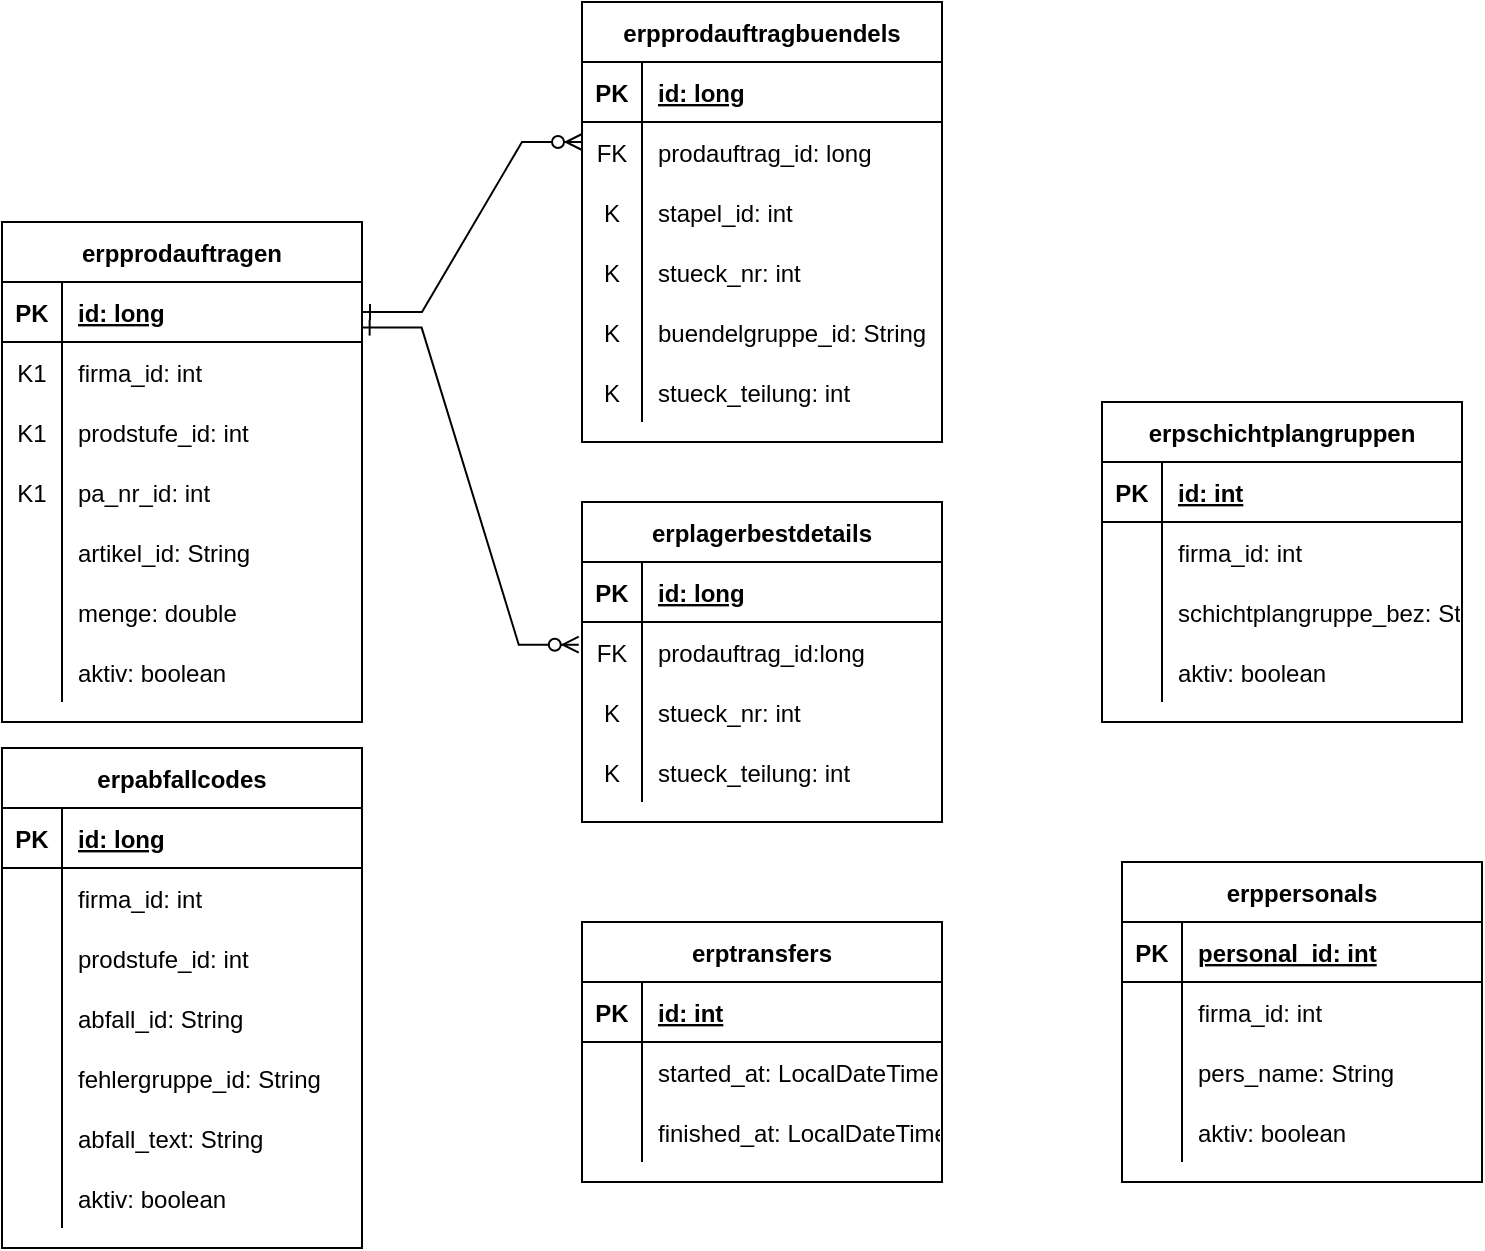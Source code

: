 <mxfile version="18.0.0" type="device"><diagram id="JyHhsx2vEZussEYb1PHP" name="1 oldal"><mxGraphModel dx="1296" dy="1018" grid="1" gridSize="10" guides="1" tooltips="1" connect="1" arrows="1" fold="1" page="1" pageScale="1" pageWidth="1169" pageHeight="827" math="0" shadow="0"><root><mxCell id="0"/><mxCell id="1" parent="0"/><mxCell id="qKniD0R3NnIxpa-8Kna5-1" value="erpprodauftragen" style="shape=table;startSize=30;container=1;collapsible=1;childLayout=tableLayout;fixedRows=1;rowLines=0;fontStyle=1;align=center;resizeLast=1;" vertex="1" parent="1"><mxGeometry x="90" y="150" width="180" height="250" as="geometry"/></mxCell><mxCell id="qKniD0R3NnIxpa-8Kna5-2" value="" style="shape=tableRow;horizontal=0;startSize=0;swimlaneHead=0;swimlaneBody=0;fillColor=none;collapsible=0;dropTarget=0;points=[[0,0.5],[1,0.5]];portConstraint=eastwest;top=0;left=0;right=0;bottom=1;" vertex="1" parent="qKniD0R3NnIxpa-8Kna5-1"><mxGeometry y="30" width="180" height="30" as="geometry"/></mxCell><mxCell id="qKniD0R3NnIxpa-8Kna5-3" value="PK" style="shape=partialRectangle;connectable=0;fillColor=none;top=0;left=0;bottom=0;right=0;fontStyle=1;overflow=hidden;" vertex="1" parent="qKniD0R3NnIxpa-8Kna5-2"><mxGeometry width="30" height="30" as="geometry"><mxRectangle width="30" height="30" as="alternateBounds"/></mxGeometry></mxCell><mxCell id="qKniD0R3NnIxpa-8Kna5-4" value="id: long" style="shape=partialRectangle;connectable=0;fillColor=none;top=0;left=0;bottom=0;right=0;align=left;spacingLeft=6;fontStyle=5;overflow=hidden;" vertex="1" parent="qKniD0R3NnIxpa-8Kna5-2"><mxGeometry x="30" width="150" height="30" as="geometry"><mxRectangle width="150" height="30" as="alternateBounds"/></mxGeometry></mxCell><mxCell id="qKniD0R3NnIxpa-8Kna5-5" value="" style="shape=tableRow;horizontal=0;startSize=0;swimlaneHead=0;swimlaneBody=0;fillColor=none;collapsible=0;dropTarget=0;points=[[0,0.5],[1,0.5]];portConstraint=eastwest;top=0;left=0;right=0;bottom=0;" vertex="1" parent="qKniD0R3NnIxpa-8Kna5-1"><mxGeometry y="60" width="180" height="30" as="geometry"/></mxCell><mxCell id="qKniD0R3NnIxpa-8Kna5-6" value="K1" style="shape=partialRectangle;connectable=0;fillColor=none;top=0;left=0;bottom=0;right=0;editable=1;overflow=hidden;" vertex="1" parent="qKniD0R3NnIxpa-8Kna5-5"><mxGeometry width="30" height="30" as="geometry"><mxRectangle width="30" height="30" as="alternateBounds"/></mxGeometry></mxCell><mxCell id="qKniD0R3NnIxpa-8Kna5-7" value="firma_id: int" style="shape=partialRectangle;connectable=0;fillColor=none;top=0;left=0;bottom=0;right=0;align=left;spacingLeft=6;overflow=hidden;" vertex="1" parent="qKniD0R3NnIxpa-8Kna5-5"><mxGeometry x="30" width="150" height="30" as="geometry"><mxRectangle width="150" height="30" as="alternateBounds"/></mxGeometry></mxCell><mxCell id="qKniD0R3NnIxpa-8Kna5-8" value="" style="shape=tableRow;horizontal=0;startSize=0;swimlaneHead=0;swimlaneBody=0;fillColor=none;collapsible=0;dropTarget=0;points=[[0,0.5],[1,0.5]];portConstraint=eastwest;top=0;left=0;right=0;bottom=0;" vertex="1" parent="qKniD0R3NnIxpa-8Kna5-1"><mxGeometry y="90" width="180" height="30" as="geometry"/></mxCell><mxCell id="qKniD0R3NnIxpa-8Kna5-9" value="K1" style="shape=partialRectangle;connectable=0;fillColor=none;top=0;left=0;bottom=0;right=0;editable=1;overflow=hidden;" vertex="1" parent="qKniD0R3NnIxpa-8Kna5-8"><mxGeometry width="30" height="30" as="geometry"><mxRectangle width="30" height="30" as="alternateBounds"/></mxGeometry></mxCell><mxCell id="qKniD0R3NnIxpa-8Kna5-10" value="prodstufe_id: int" style="shape=partialRectangle;connectable=0;fillColor=none;top=0;left=0;bottom=0;right=0;align=left;spacingLeft=6;overflow=hidden;" vertex="1" parent="qKniD0R3NnIxpa-8Kna5-8"><mxGeometry x="30" width="150" height="30" as="geometry"><mxRectangle width="150" height="30" as="alternateBounds"/></mxGeometry></mxCell><mxCell id="qKniD0R3NnIxpa-8Kna5-11" value="" style="shape=tableRow;horizontal=0;startSize=0;swimlaneHead=0;swimlaneBody=0;fillColor=none;collapsible=0;dropTarget=0;points=[[0,0.5],[1,0.5]];portConstraint=eastwest;top=0;left=0;right=0;bottom=0;" vertex="1" parent="qKniD0R3NnIxpa-8Kna5-1"><mxGeometry y="120" width="180" height="30" as="geometry"/></mxCell><mxCell id="qKniD0R3NnIxpa-8Kna5-12" value="K1" style="shape=partialRectangle;connectable=0;fillColor=none;top=0;left=0;bottom=0;right=0;editable=1;overflow=hidden;" vertex="1" parent="qKniD0R3NnIxpa-8Kna5-11"><mxGeometry width="30" height="30" as="geometry"><mxRectangle width="30" height="30" as="alternateBounds"/></mxGeometry></mxCell><mxCell id="qKniD0R3NnIxpa-8Kna5-13" value="pa_nr_id: int" style="shape=partialRectangle;connectable=0;fillColor=none;top=0;left=0;bottom=0;right=0;align=left;spacingLeft=6;overflow=hidden;" vertex="1" parent="qKniD0R3NnIxpa-8Kna5-11"><mxGeometry x="30" width="150" height="30" as="geometry"><mxRectangle width="150" height="30" as="alternateBounds"/></mxGeometry></mxCell><mxCell id="qKniD0R3NnIxpa-8Kna5-103" style="shape=tableRow;horizontal=0;startSize=0;swimlaneHead=0;swimlaneBody=0;fillColor=none;collapsible=0;dropTarget=0;points=[[0,0.5],[1,0.5]];portConstraint=eastwest;top=0;left=0;right=0;bottom=0;" vertex="1" parent="qKniD0R3NnIxpa-8Kna5-1"><mxGeometry y="150" width="180" height="30" as="geometry"/></mxCell><mxCell id="qKniD0R3NnIxpa-8Kna5-104" style="shape=partialRectangle;connectable=0;fillColor=none;top=0;left=0;bottom=0;right=0;editable=1;overflow=hidden;" vertex="1" parent="qKniD0R3NnIxpa-8Kna5-103"><mxGeometry width="30" height="30" as="geometry"><mxRectangle width="30" height="30" as="alternateBounds"/></mxGeometry></mxCell><mxCell id="qKniD0R3NnIxpa-8Kna5-105" value="artikel_id: String" style="shape=partialRectangle;connectable=0;fillColor=none;top=0;left=0;bottom=0;right=0;align=left;spacingLeft=6;overflow=hidden;" vertex="1" parent="qKniD0R3NnIxpa-8Kna5-103"><mxGeometry x="30" width="150" height="30" as="geometry"><mxRectangle width="150" height="30" as="alternateBounds"/></mxGeometry></mxCell><mxCell id="qKniD0R3NnIxpa-8Kna5-100" style="shape=tableRow;horizontal=0;startSize=0;swimlaneHead=0;swimlaneBody=0;fillColor=none;collapsible=0;dropTarget=0;points=[[0,0.5],[1,0.5]];portConstraint=eastwest;top=0;left=0;right=0;bottom=0;" vertex="1" parent="qKniD0R3NnIxpa-8Kna5-1"><mxGeometry y="180" width="180" height="30" as="geometry"/></mxCell><mxCell id="qKniD0R3NnIxpa-8Kna5-101" style="shape=partialRectangle;connectable=0;fillColor=none;top=0;left=0;bottom=0;right=0;editable=1;overflow=hidden;" vertex="1" parent="qKniD0R3NnIxpa-8Kna5-100"><mxGeometry width="30" height="30" as="geometry"><mxRectangle width="30" height="30" as="alternateBounds"/></mxGeometry></mxCell><mxCell id="qKniD0R3NnIxpa-8Kna5-102" value="menge: double" style="shape=partialRectangle;connectable=0;fillColor=none;top=0;left=0;bottom=0;right=0;align=left;spacingLeft=6;overflow=hidden;" vertex="1" parent="qKniD0R3NnIxpa-8Kna5-100"><mxGeometry x="30" width="150" height="30" as="geometry"><mxRectangle width="150" height="30" as="alternateBounds"/></mxGeometry></mxCell><mxCell id="qKniD0R3NnIxpa-8Kna5-97" style="shape=tableRow;horizontal=0;startSize=0;swimlaneHead=0;swimlaneBody=0;fillColor=none;collapsible=0;dropTarget=0;points=[[0,0.5],[1,0.5]];portConstraint=eastwest;top=0;left=0;right=0;bottom=0;" vertex="1" parent="qKniD0R3NnIxpa-8Kna5-1"><mxGeometry y="210" width="180" height="30" as="geometry"/></mxCell><mxCell id="qKniD0R3NnIxpa-8Kna5-98" style="shape=partialRectangle;connectable=0;fillColor=none;top=0;left=0;bottom=0;right=0;editable=1;overflow=hidden;" vertex="1" parent="qKniD0R3NnIxpa-8Kna5-97"><mxGeometry width="30" height="30" as="geometry"><mxRectangle width="30" height="30" as="alternateBounds"/></mxGeometry></mxCell><mxCell id="qKniD0R3NnIxpa-8Kna5-99" value="aktiv: boolean" style="shape=partialRectangle;connectable=0;fillColor=none;top=0;left=0;bottom=0;right=0;align=left;spacingLeft=6;overflow=hidden;" vertex="1" parent="qKniD0R3NnIxpa-8Kna5-97"><mxGeometry x="30" width="150" height="30" as="geometry"><mxRectangle width="150" height="30" as="alternateBounds"/></mxGeometry></mxCell><mxCell id="qKniD0R3NnIxpa-8Kna5-14" value="erpprodauftragbuendels" style="shape=table;startSize=30;container=1;collapsible=1;childLayout=tableLayout;fixedRows=1;rowLines=0;fontStyle=1;align=center;resizeLast=1;" vertex="1" parent="1"><mxGeometry x="380" y="40" width="180" height="220" as="geometry"/></mxCell><mxCell id="qKniD0R3NnIxpa-8Kna5-15" value="" style="shape=tableRow;horizontal=0;startSize=0;swimlaneHead=0;swimlaneBody=0;fillColor=none;collapsible=0;dropTarget=0;points=[[0,0.5],[1,0.5]];portConstraint=eastwest;top=0;left=0;right=0;bottom=1;" vertex="1" parent="qKniD0R3NnIxpa-8Kna5-14"><mxGeometry y="30" width="180" height="30" as="geometry"/></mxCell><mxCell id="qKniD0R3NnIxpa-8Kna5-16" value="PK" style="shape=partialRectangle;connectable=0;fillColor=none;top=0;left=0;bottom=0;right=0;fontStyle=1;overflow=hidden;" vertex="1" parent="qKniD0R3NnIxpa-8Kna5-15"><mxGeometry width="30" height="30" as="geometry"><mxRectangle width="30" height="30" as="alternateBounds"/></mxGeometry></mxCell><mxCell id="qKniD0R3NnIxpa-8Kna5-17" value="id: long" style="shape=partialRectangle;connectable=0;fillColor=none;top=0;left=0;bottom=0;right=0;align=left;spacingLeft=6;fontStyle=5;overflow=hidden;" vertex="1" parent="qKniD0R3NnIxpa-8Kna5-15"><mxGeometry x="30" width="150" height="30" as="geometry"><mxRectangle width="150" height="30" as="alternateBounds"/></mxGeometry></mxCell><mxCell id="qKniD0R3NnIxpa-8Kna5-18" value="" style="shape=tableRow;horizontal=0;startSize=0;swimlaneHead=0;swimlaneBody=0;fillColor=none;collapsible=0;dropTarget=0;points=[[0,0.5],[1,0.5]];portConstraint=eastwest;top=0;left=0;right=0;bottom=0;" vertex="1" parent="qKniD0R3NnIxpa-8Kna5-14"><mxGeometry y="60" width="180" height="30" as="geometry"/></mxCell><mxCell id="qKniD0R3NnIxpa-8Kna5-19" value="FK" style="shape=partialRectangle;connectable=0;fillColor=none;top=0;left=0;bottom=0;right=0;editable=1;overflow=hidden;" vertex="1" parent="qKniD0R3NnIxpa-8Kna5-18"><mxGeometry width="30" height="30" as="geometry"><mxRectangle width="30" height="30" as="alternateBounds"/></mxGeometry></mxCell><mxCell id="qKniD0R3NnIxpa-8Kna5-20" value="prodauftrag_id: long" style="shape=partialRectangle;connectable=0;fillColor=none;top=0;left=0;bottom=0;right=0;align=left;spacingLeft=6;overflow=hidden;" vertex="1" parent="qKniD0R3NnIxpa-8Kna5-18"><mxGeometry x="30" width="150" height="30" as="geometry"><mxRectangle width="150" height="30" as="alternateBounds"/></mxGeometry></mxCell><mxCell id="qKniD0R3NnIxpa-8Kna5-21" value="" style="shape=tableRow;horizontal=0;startSize=0;swimlaneHead=0;swimlaneBody=0;fillColor=none;collapsible=0;dropTarget=0;points=[[0,0.5],[1,0.5]];portConstraint=eastwest;top=0;left=0;right=0;bottom=0;" vertex="1" parent="qKniD0R3NnIxpa-8Kna5-14"><mxGeometry y="90" width="180" height="30" as="geometry"/></mxCell><mxCell id="qKniD0R3NnIxpa-8Kna5-22" value="K" style="shape=partialRectangle;connectable=0;fillColor=none;top=0;left=0;bottom=0;right=0;editable=1;overflow=hidden;" vertex="1" parent="qKniD0R3NnIxpa-8Kna5-21"><mxGeometry width="30" height="30" as="geometry"><mxRectangle width="30" height="30" as="alternateBounds"/></mxGeometry></mxCell><mxCell id="qKniD0R3NnIxpa-8Kna5-23" value="stapel_id: int" style="shape=partialRectangle;connectable=0;fillColor=none;top=0;left=0;bottom=0;right=0;align=left;spacingLeft=6;overflow=hidden;" vertex="1" parent="qKniD0R3NnIxpa-8Kna5-21"><mxGeometry x="30" width="150" height="30" as="geometry"><mxRectangle width="150" height="30" as="alternateBounds"/></mxGeometry></mxCell><mxCell id="qKniD0R3NnIxpa-8Kna5-24" value="" style="shape=tableRow;horizontal=0;startSize=0;swimlaneHead=0;swimlaneBody=0;fillColor=none;collapsible=0;dropTarget=0;points=[[0,0.5],[1,0.5]];portConstraint=eastwest;top=0;left=0;right=0;bottom=0;" vertex="1" parent="qKniD0R3NnIxpa-8Kna5-14"><mxGeometry y="120" width="180" height="30" as="geometry"/></mxCell><mxCell id="qKniD0R3NnIxpa-8Kna5-25" value="K" style="shape=partialRectangle;connectable=0;fillColor=none;top=0;left=0;bottom=0;right=0;editable=1;overflow=hidden;" vertex="1" parent="qKniD0R3NnIxpa-8Kna5-24"><mxGeometry width="30" height="30" as="geometry"><mxRectangle width="30" height="30" as="alternateBounds"/></mxGeometry></mxCell><mxCell id="qKniD0R3NnIxpa-8Kna5-26" value="stueck_nr: int" style="shape=partialRectangle;connectable=0;fillColor=none;top=0;left=0;bottom=0;right=0;align=left;spacingLeft=6;overflow=hidden;" vertex="1" parent="qKniD0R3NnIxpa-8Kna5-24"><mxGeometry x="30" width="150" height="30" as="geometry"><mxRectangle width="150" height="30" as="alternateBounds"/></mxGeometry></mxCell><mxCell id="qKniD0R3NnIxpa-8Kna5-43" style="shape=tableRow;horizontal=0;startSize=0;swimlaneHead=0;swimlaneBody=0;fillColor=none;collapsible=0;dropTarget=0;points=[[0,0.5],[1,0.5]];portConstraint=eastwest;top=0;left=0;right=0;bottom=0;" vertex="1" parent="qKniD0R3NnIxpa-8Kna5-14"><mxGeometry y="150" width="180" height="30" as="geometry"/></mxCell><mxCell id="qKniD0R3NnIxpa-8Kna5-44" value="K" style="shape=partialRectangle;connectable=0;fillColor=none;top=0;left=0;bottom=0;right=0;editable=1;overflow=hidden;" vertex="1" parent="qKniD0R3NnIxpa-8Kna5-43"><mxGeometry width="30" height="30" as="geometry"><mxRectangle width="30" height="30" as="alternateBounds"/></mxGeometry></mxCell><mxCell id="qKniD0R3NnIxpa-8Kna5-45" value="buendelgruppe_id: String" style="shape=partialRectangle;connectable=0;fillColor=none;top=0;left=0;bottom=0;right=0;align=left;spacingLeft=6;overflow=hidden;" vertex="1" parent="qKniD0R3NnIxpa-8Kna5-43"><mxGeometry x="30" width="150" height="30" as="geometry"><mxRectangle width="150" height="30" as="alternateBounds"/></mxGeometry></mxCell><mxCell id="qKniD0R3NnIxpa-8Kna5-46" style="shape=tableRow;horizontal=0;startSize=0;swimlaneHead=0;swimlaneBody=0;fillColor=none;collapsible=0;dropTarget=0;points=[[0,0.5],[1,0.5]];portConstraint=eastwest;top=0;left=0;right=0;bottom=0;" vertex="1" parent="qKniD0R3NnIxpa-8Kna5-14"><mxGeometry y="180" width="180" height="30" as="geometry"/></mxCell><mxCell id="qKniD0R3NnIxpa-8Kna5-47" value="K" style="shape=partialRectangle;connectable=0;fillColor=none;top=0;left=0;bottom=0;right=0;editable=1;overflow=hidden;" vertex="1" parent="qKniD0R3NnIxpa-8Kna5-46"><mxGeometry width="30" height="30" as="geometry"><mxRectangle width="30" height="30" as="alternateBounds"/></mxGeometry></mxCell><mxCell id="qKniD0R3NnIxpa-8Kna5-48" value="stueck_teilung: int" style="shape=partialRectangle;connectable=0;fillColor=none;top=0;left=0;bottom=0;right=0;align=left;spacingLeft=6;overflow=hidden;" vertex="1" parent="qKniD0R3NnIxpa-8Kna5-46"><mxGeometry x="30" width="150" height="30" as="geometry"><mxRectangle width="150" height="30" as="alternateBounds"/></mxGeometry></mxCell><mxCell id="qKniD0R3NnIxpa-8Kna5-27" value="" style="edgeStyle=entityRelationEdgeStyle;fontSize=12;html=1;endArrow=ERzeroToMany;endFill=1;rounded=0;exitX=1;exitY=0.5;exitDx=0;exitDy=0;startArrow=ERone;" edge="1" parent="1" source="qKniD0R3NnIxpa-8Kna5-2"><mxGeometry width="100" height="100" relative="1" as="geometry"><mxPoint x="280" y="210" as="sourcePoint"/><mxPoint x="380" y="110" as="targetPoint"/></mxGeometry></mxCell><mxCell id="qKniD0R3NnIxpa-8Kna5-28" value="erplagerbestdetails" style="shape=table;startSize=30;container=1;collapsible=1;childLayout=tableLayout;fixedRows=1;rowLines=0;fontStyle=1;align=center;resizeLast=1;" vertex="1" parent="1"><mxGeometry x="380" y="290" width="180" height="160" as="geometry"/></mxCell><mxCell id="qKniD0R3NnIxpa-8Kna5-29" value="" style="shape=tableRow;horizontal=0;startSize=0;swimlaneHead=0;swimlaneBody=0;fillColor=none;collapsible=0;dropTarget=0;points=[[0,0.5],[1,0.5]];portConstraint=eastwest;top=0;left=0;right=0;bottom=1;" vertex="1" parent="qKniD0R3NnIxpa-8Kna5-28"><mxGeometry y="30" width="180" height="30" as="geometry"/></mxCell><mxCell id="qKniD0R3NnIxpa-8Kna5-30" value="PK" style="shape=partialRectangle;connectable=0;fillColor=none;top=0;left=0;bottom=0;right=0;fontStyle=1;overflow=hidden;" vertex="1" parent="qKniD0R3NnIxpa-8Kna5-29"><mxGeometry width="30" height="30" as="geometry"><mxRectangle width="30" height="30" as="alternateBounds"/></mxGeometry></mxCell><mxCell id="qKniD0R3NnIxpa-8Kna5-31" value="id: long" style="shape=partialRectangle;connectable=0;fillColor=none;top=0;left=0;bottom=0;right=0;align=left;spacingLeft=6;fontStyle=5;overflow=hidden;" vertex="1" parent="qKniD0R3NnIxpa-8Kna5-29"><mxGeometry x="30" width="150" height="30" as="geometry"><mxRectangle width="150" height="30" as="alternateBounds"/></mxGeometry></mxCell><mxCell id="qKniD0R3NnIxpa-8Kna5-32" value="" style="shape=tableRow;horizontal=0;startSize=0;swimlaneHead=0;swimlaneBody=0;fillColor=none;collapsible=0;dropTarget=0;points=[[0,0.5],[1,0.5]];portConstraint=eastwest;top=0;left=0;right=0;bottom=0;" vertex="1" parent="qKniD0R3NnIxpa-8Kna5-28"><mxGeometry y="60" width="180" height="30" as="geometry"/></mxCell><mxCell id="qKniD0R3NnIxpa-8Kna5-33" value="FK" style="shape=partialRectangle;connectable=0;fillColor=none;top=0;left=0;bottom=0;right=0;editable=1;overflow=hidden;" vertex="1" parent="qKniD0R3NnIxpa-8Kna5-32"><mxGeometry width="30" height="30" as="geometry"><mxRectangle width="30" height="30" as="alternateBounds"/></mxGeometry></mxCell><mxCell id="qKniD0R3NnIxpa-8Kna5-34" value="prodauftrag_id:long" style="shape=partialRectangle;connectable=0;fillColor=none;top=0;left=0;bottom=0;right=0;align=left;spacingLeft=6;overflow=hidden;" vertex="1" parent="qKniD0R3NnIxpa-8Kna5-32"><mxGeometry x="30" width="150" height="30" as="geometry"><mxRectangle width="150" height="30" as="alternateBounds"/></mxGeometry></mxCell><mxCell id="qKniD0R3NnIxpa-8Kna5-35" value="" style="shape=tableRow;horizontal=0;startSize=0;swimlaneHead=0;swimlaneBody=0;fillColor=none;collapsible=0;dropTarget=0;points=[[0,0.5],[1,0.5]];portConstraint=eastwest;top=0;left=0;right=0;bottom=0;" vertex="1" parent="qKniD0R3NnIxpa-8Kna5-28"><mxGeometry y="90" width="180" height="30" as="geometry"/></mxCell><mxCell id="qKniD0R3NnIxpa-8Kna5-36" value="K" style="shape=partialRectangle;connectable=0;fillColor=none;top=0;left=0;bottom=0;right=0;editable=1;overflow=hidden;" vertex="1" parent="qKniD0R3NnIxpa-8Kna5-35"><mxGeometry width="30" height="30" as="geometry"><mxRectangle width="30" height="30" as="alternateBounds"/></mxGeometry></mxCell><mxCell id="qKniD0R3NnIxpa-8Kna5-37" value="stueck_nr: int" style="shape=partialRectangle;connectable=0;fillColor=none;top=0;left=0;bottom=0;right=0;align=left;spacingLeft=6;overflow=hidden;" vertex="1" parent="qKniD0R3NnIxpa-8Kna5-35"><mxGeometry x="30" width="150" height="30" as="geometry"><mxRectangle width="150" height="30" as="alternateBounds"/></mxGeometry></mxCell><mxCell id="qKniD0R3NnIxpa-8Kna5-38" value="" style="shape=tableRow;horizontal=0;startSize=0;swimlaneHead=0;swimlaneBody=0;fillColor=none;collapsible=0;dropTarget=0;points=[[0,0.5],[1,0.5]];portConstraint=eastwest;top=0;left=0;right=0;bottom=0;" vertex="1" parent="qKniD0R3NnIxpa-8Kna5-28"><mxGeometry y="120" width="180" height="30" as="geometry"/></mxCell><mxCell id="qKniD0R3NnIxpa-8Kna5-39" value="K" style="shape=partialRectangle;connectable=0;fillColor=none;top=0;left=0;bottom=0;right=0;editable=1;overflow=hidden;" vertex="1" parent="qKniD0R3NnIxpa-8Kna5-38"><mxGeometry width="30" height="30" as="geometry"><mxRectangle width="30" height="30" as="alternateBounds"/></mxGeometry></mxCell><mxCell id="qKniD0R3NnIxpa-8Kna5-40" value="stueck_teilung: int" style="shape=partialRectangle;connectable=0;fillColor=none;top=0;left=0;bottom=0;right=0;align=left;spacingLeft=6;overflow=hidden;" vertex="1" parent="qKniD0R3NnIxpa-8Kna5-38"><mxGeometry x="30" width="150" height="30" as="geometry"><mxRectangle width="150" height="30" as="alternateBounds"/></mxGeometry></mxCell><mxCell id="qKniD0R3NnIxpa-8Kna5-41" value="" style="edgeStyle=entityRelationEdgeStyle;fontSize=12;html=1;endArrow=ERzeroToMany;endFill=1;rounded=0;exitX=0.999;exitY=0.76;exitDx=0;exitDy=0;exitPerimeter=0;startArrow=ERone;entryX=-0.009;entryY=0.378;entryDx=0;entryDy=0;entryPerimeter=0;" edge="1" parent="1" source="qKniD0R3NnIxpa-8Kna5-2" target="qKniD0R3NnIxpa-8Kna5-32"><mxGeometry width="100" height="100" relative="1" as="geometry"><mxPoint x="280" y="440" as="sourcePoint"/><mxPoint x="380" y="340" as="targetPoint"/></mxGeometry></mxCell><mxCell id="qKniD0R3NnIxpa-8Kna5-49" value="erpabfallcodes" style="shape=table;startSize=30;container=1;collapsible=1;childLayout=tableLayout;fixedRows=1;rowLines=0;fontStyle=1;align=center;resizeLast=1;" vertex="1" parent="1"><mxGeometry x="90" y="413" width="180" height="250" as="geometry"/></mxCell><mxCell id="qKniD0R3NnIxpa-8Kna5-50" value="" style="shape=tableRow;horizontal=0;startSize=0;swimlaneHead=0;swimlaneBody=0;fillColor=none;collapsible=0;dropTarget=0;points=[[0,0.5],[1,0.5]];portConstraint=eastwest;top=0;left=0;right=0;bottom=1;" vertex="1" parent="qKniD0R3NnIxpa-8Kna5-49"><mxGeometry y="30" width="180" height="30" as="geometry"/></mxCell><mxCell id="qKniD0R3NnIxpa-8Kna5-51" value="PK" style="shape=partialRectangle;connectable=0;fillColor=none;top=0;left=0;bottom=0;right=0;fontStyle=1;overflow=hidden;" vertex="1" parent="qKniD0R3NnIxpa-8Kna5-50"><mxGeometry width="30" height="30" as="geometry"><mxRectangle width="30" height="30" as="alternateBounds"/></mxGeometry></mxCell><mxCell id="qKniD0R3NnIxpa-8Kna5-52" value="id: long" style="shape=partialRectangle;connectable=0;fillColor=none;top=0;left=0;bottom=0;right=0;align=left;spacingLeft=6;fontStyle=5;overflow=hidden;" vertex="1" parent="qKniD0R3NnIxpa-8Kna5-50"><mxGeometry x="30" width="150" height="30" as="geometry"><mxRectangle width="150" height="30" as="alternateBounds"/></mxGeometry></mxCell><mxCell id="qKniD0R3NnIxpa-8Kna5-53" value="" style="shape=tableRow;horizontal=0;startSize=0;swimlaneHead=0;swimlaneBody=0;fillColor=none;collapsible=0;dropTarget=0;points=[[0,0.5],[1,0.5]];portConstraint=eastwest;top=0;left=0;right=0;bottom=0;" vertex="1" parent="qKniD0R3NnIxpa-8Kna5-49"><mxGeometry y="60" width="180" height="30" as="geometry"/></mxCell><mxCell id="qKniD0R3NnIxpa-8Kna5-54" value="" style="shape=partialRectangle;connectable=0;fillColor=none;top=0;left=0;bottom=0;right=0;editable=1;overflow=hidden;" vertex="1" parent="qKniD0R3NnIxpa-8Kna5-53"><mxGeometry width="30" height="30" as="geometry"><mxRectangle width="30" height="30" as="alternateBounds"/></mxGeometry></mxCell><mxCell id="qKniD0R3NnIxpa-8Kna5-55" value="firma_id: int" style="shape=partialRectangle;connectable=0;fillColor=none;top=0;left=0;bottom=0;right=0;align=left;spacingLeft=6;overflow=hidden;" vertex="1" parent="qKniD0R3NnIxpa-8Kna5-53"><mxGeometry x="30" width="150" height="30" as="geometry"><mxRectangle width="150" height="30" as="alternateBounds"/></mxGeometry></mxCell><mxCell id="qKniD0R3NnIxpa-8Kna5-56" value="" style="shape=tableRow;horizontal=0;startSize=0;swimlaneHead=0;swimlaneBody=0;fillColor=none;collapsible=0;dropTarget=0;points=[[0,0.5],[1,0.5]];portConstraint=eastwest;top=0;left=0;right=0;bottom=0;" vertex="1" parent="qKniD0R3NnIxpa-8Kna5-49"><mxGeometry y="90" width="180" height="30" as="geometry"/></mxCell><mxCell id="qKniD0R3NnIxpa-8Kna5-57" value="" style="shape=partialRectangle;connectable=0;fillColor=none;top=0;left=0;bottom=0;right=0;editable=1;overflow=hidden;" vertex="1" parent="qKniD0R3NnIxpa-8Kna5-56"><mxGeometry width="30" height="30" as="geometry"><mxRectangle width="30" height="30" as="alternateBounds"/></mxGeometry></mxCell><mxCell id="qKniD0R3NnIxpa-8Kna5-58" value="prodstufe_id: int" style="shape=partialRectangle;connectable=0;fillColor=none;top=0;left=0;bottom=0;right=0;align=left;spacingLeft=6;overflow=hidden;" vertex="1" parent="qKniD0R3NnIxpa-8Kna5-56"><mxGeometry x="30" width="150" height="30" as="geometry"><mxRectangle width="150" height="30" as="alternateBounds"/></mxGeometry></mxCell><mxCell id="qKniD0R3NnIxpa-8Kna5-59" value="" style="shape=tableRow;horizontal=0;startSize=0;swimlaneHead=0;swimlaneBody=0;fillColor=none;collapsible=0;dropTarget=0;points=[[0,0.5],[1,0.5]];portConstraint=eastwest;top=0;left=0;right=0;bottom=0;" vertex="1" parent="qKniD0R3NnIxpa-8Kna5-49"><mxGeometry y="120" width="180" height="30" as="geometry"/></mxCell><mxCell id="qKniD0R3NnIxpa-8Kna5-60" value="" style="shape=partialRectangle;connectable=0;fillColor=none;top=0;left=0;bottom=0;right=0;editable=1;overflow=hidden;" vertex="1" parent="qKniD0R3NnIxpa-8Kna5-59"><mxGeometry width="30" height="30" as="geometry"><mxRectangle width="30" height="30" as="alternateBounds"/></mxGeometry></mxCell><mxCell id="qKniD0R3NnIxpa-8Kna5-61" value="abfall_id: String" style="shape=partialRectangle;connectable=0;fillColor=none;top=0;left=0;bottom=0;right=0;align=left;spacingLeft=6;overflow=hidden;" vertex="1" parent="qKniD0R3NnIxpa-8Kna5-59"><mxGeometry x="30" width="150" height="30" as="geometry"><mxRectangle width="150" height="30" as="alternateBounds"/></mxGeometry></mxCell><mxCell id="qKniD0R3NnIxpa-8Kna5-62" style="shape=tableRow;horizontal=0;startSize=0;swimlaneHead=0;swimlaneBody=0;fillColor=none;collapsible=0;dropTarget=0;points=[[0,0.5],[1,0.5]];portConstraint=eastwest;top=0;left=0;right=0;bottom=0;" vertex="1" parent="qKniD0R3NnIxpa-8Kna5-49"><mxGeometry y="150" width="180" height="30" as="geometry"/></mxCell><mxCell id="qKniD0R3NnIxpa-8Kna5-63" style="shape=partialRectangle;connectable=0;fillColor=none;top=0;left=0;bottom=0;right=0;editable=1;overflow=hidden;" vertex="1" parent="qKniD0R3NnIxpa-8Kna5-62"><mxGeometry width="30" height="30" as="geometry"><mxRectangle width="30" height="30" as="alternateBounds"/></mxGeometry></mxCell><mxCell id="qKniD0R3NnIxpa-8Kna5-64" value="fehlergruppe_id: String" style="shape=partialRectangle;connectable=0;fillColor=none;top=0;left=0;bottom=0;right=0;align=left;spacingLeft=6;overflow=hidden;" vertex="1" parent="qKniD0R3NnIxpa-8Kna5-62"><mxGeometry x="30" width="150" height="30" as="geometry"><mxRectangle width="150" height="30" as="alternateBounds"/></mxGeometry></mxCell><mxCell id="qKniD0R3NnIxpa-8Kna5-65" style="shape=tableRow;horizontal=0;startSize=0;swimlaneHead=0;swimlaneBody=0;fillColor=none;collapsible=0;dropTarget=0;points=[[0,0.5],[1,0.5]];portConstraint=eastwest;top=0;left=0;right=0;bottom=0;" vertex="1" parent="qKniD0R3NnIxpa-8Kna5-49"><mxGeometry y="180" width="180" height="30" as="geometry"/></mxCell><mxCell id="qKniD0R3NnIxpa-8Kna5-66" style="shape=partialRectangle;connectable=0;fillColor=none;top=0;left=0;bottom=0;right=0;editable=1;overflow=hidden;" vertex="1" parent="qKniD0R3NnIxpa-8Kna5-65"><mxGeometry width="30" height="30" as="geometry"><mxRectangle width="30" height="30" as="alternateBounds"/></mxGeometry></mxCell><mxCell id="qKniD0R3NnIxpa-8Kna5-67" value="abfall_text: String" style="shape=partialRectangle;connectable=0;fillColor=none;top=0;left=0;bottom=0;right=0;align=left;spacingLeft=6;overflow=hidden;" vertex="1" parent="qKniD0R3NnIxpa-8Kna5-65"><mxGeometry x="30" width="150" height="30" as="geometry"><mxRectangle width="150" height="30" as="alternateBounds"/></mxGeometry></mxCell><mxCell id="qKniD0R3NnIxpa-8Kna5-94" style="shape=tableRow;horizontal=0;startSize=0;swimlaneHead=0;swimlaneBody=0;fillColor=none;collapsible=0;dropTarget=0;points=[[0,0.5],[1,0.5]];portConstraint=eastwest;top=0;left=0;right=0;bottom=0;" vertex="1" parent="qKniD0R3NnIxpa-8Kna5-49"><mxGeometry y="210" width="180" height="30" as="geometry"/></mxCell><mxCell id="qKniD0R3NnIxpa-8Kna5-95" style="shape=partialRectangle;connectable=0;fillColor=none;top=0;left=0;bottom=0;right=0;editable=1;overflow=hidden;" vertex="1" parent="qKniD0R3NnIxpa-8Kna5-94"><mxGeometry width="30" height="30" as="geometry"><mxRectangle width="30" height="30" as="alternateBounds"/></mxGeometry></mxCell><mxCell id="qKniD0R3NnIxpa-8Kna5-96" value="aktiv: boolean" style="shape=partialRectangle;connectable=0;fillColor=none;top=0;left=0;bottom=0;right=0;align=left;spacingLeft=6;overflow=hidden;" vertex="1" parent="qKniD0R3NnIxpa-8Kna5-94"><mxGeometry x="30" width="150" height="30" as="geometry"><mxRectangle width="150" height="30" as="alternateBounds"/></mxGeometry></mxCell><mxCell id="qKniD0R3NnIxpa-8Kna5-68" value="erptransfers" style="shape=table;startSize=30;container=1;collapsible=1;childLayout=tableLayout;fixedRows=1;rowLines=0;fontStyle=1;align=center;resizeLast=1;" vertex="1" parent="1"><mxGeometry x="380" y="500" width="180" height="130" as="geometry"/></mxCell><mxCell id="qKniD0R3NnIxpa-8Kna5-69" value="" style="shape=tableRow;horizontal=0;startSize=0;swimlaneHead=0;swimlaneBody=0;fillColor=none;collapsible=0;dropTarget=0;points=[[0,0.5],[1,0.5]];portConstraint=eastwest;top=0;left=0;right=0;bottom=1;" vertex="1" parent="qKniD0R3NnIxpa-8Kna5-68"><mxGeometry y="30" width="180" height="30" as="geometry"/></mxCell><mxCell id="qKniD0R3NnIxpa-8Kna5-70" value="PK" style="shape=partialRectangle;connectable=0;fillColor=none;top=0;left=0;bottom=0;right=0;fontStyle=1;overflow=hidden;" vertex="1" parent="qKniD0R3NnIxpa-8Kna5-69"><mxGeometry width="30" height="30" as="geometry"><mxRectangle width="30" height="30" as="alternateBounds"/></mxGeometry></mxCell><mxCell id="qKniD0R3NnIxpa-8Kna5-71" value="id: int" style="shape=partialRectangle;connectable=0;fillColor=none;top=0;left=0;bottom=0;right=0;align=left;spacingLeft=6;fontStyle=5;overflow=hidden;" vertex="1" parent="qKniD0R3NnIxpa-8Kna5-69"><mxGeometry x="30" width="150" height="30" as="geometry"><mxRectangle width="150" height="30" as="alternateBounds"/></mxGeometry></mxCell><mxCell id="qKniD0R3NnIxpa-8Kna5-72" value="" style="shape=tableRow;horizontal=0;startSize=0;swimlaneHead=0;swimlaneBody=0;fillColor=none;collapsible=0;dropTarget=0;points=[[0,0.5],[1,0.5]];portConstraint=eastwest;top=0;left=0;right=0;bottom=0;" vertex="1" parent="qKniD0R3NnIxpa-8Kna5-68"><mxGeometry y="60" width="180" height="30" as="geometry"/></mxCell><mxCell id="qKniD0R3NnIxpa-8Kna5-73" value="" style="shape=partialRectangle;connectable=0;fillColor=none;top=0;left=0;bottom=0;right=0;editable=1;overflow=hidden;" vertex="1" parent="qKniD0R3NnIxpa-8Kna5-72"><mxGeometry width="30" height="30" as="geometry"><mxRectangle width="30" height="30" as="alternateBounds"/></mxGeometry></mxCell><mxCell id="qKniD0R3NnIxpa-8Kna5-74" value="started_at: LocalDateTime" style="shape=partialRectangle;connectable=0;fillColor=none;top=0;left=0;bottom=0;right=0;align=left;spacingLeft=6;overflow=hidden;" vertex="1" parent="qKniD0R3NnIxpa-8Kna5-72"><mxGeometry x="30" width="150" height="30" as="geometry"><mxRectangle width="150" height="30" as="alternateBounds"/></mxGeometry></mxCell><mxCell id="qKniD0R3NnIxpa-8Kna5-75" value="" style="shape=tableRow;horizontal=0;startSize=0;swimlaneHead=0;swimlaneBody=0;fillColor=none;collapsible=0;dropTarget=0;points=[[0,0.5],[1,0.5]];portConstraint=eastwest;top=0;left=0;right=0;bottom=0;" vertex="1" parent="qKniD0R3NnIxpa-8Kna5-68"><mxGeometry y="90" width="180" height="30" as="geometry"/></mxCell><mxCell id="qKniD0R3NnIxpa-8Kna5-76" value="" style="shape=partialRectangle;connectable=0;fillColor=none;top=0;left=0;bottom=0;right=0;editable=1;overflow=hidden;" vertex="1" parent="qKniD0R3NnIxpa-8Kna5-75"><mxGeometry width="30" height="30" as="geometry"><mxRectangle width="30" height="30" as="alternateBounds"/></mxGeometry></mxCell><mxCell id="qKniD0R3NnIxpa-8Kna5-77" value="finished_at: LocalDateTime" style="shape=partialRectangle;connectable=0;fillColor=none;top=0;left=0;bottom=0;right=0;align=left;spacingLeft=6;overflow=hidden;" vertex="1" parent="qKniD0R3NnIxpa-8Kna5-75"><mxGeometry x="30" width="150" height="30" as="geometry"><mxRectangle width="150" height="30" as="alternateBounds"/></mxGeometry></mxCell><mxCell id="qKniD0R3NnIxpa-8Kna5-81" value="erppersonals" style="shape=table;startSize=30;container=1;collapsible=1;childLayout=tableLayout;fixedRows=1;rowLines=0;fontStyle=1;align=center;resizeLast=1;" vertex="1" parent="1"><mxGeometry x="650" y="470" width="180" height="160" as="geometry"/></mxCell><mxCell id="qKniD0R3NnIxpa-8Kna5-82" value="" style="shape=tableRow;horizontal=0;startSize=0;swimlaneHead=0;swimlaneBody=0;fillColor=none;collapsible=0;dropTarget=0;points=[[0,0.5],[1,0.5]];portConstraint=eastwest;top=0;left=0;right=0;bottom=1;" vertex="1" parent="qKniD0R3NnIxpa-8Kna5-81"><mxGeometry y="30" width="180" height="30" as="geometry"/></mxCell><mxCell id="qKniD0R3NnIxpa-8Kna5-83" value="PK" style="shape=partialRectangle;connectable=0;fillColor=none;top=0;left=0;bottom=0;right=0;fontStyle=1;overflow=hidden;" vertex="1" parent="qKniD0R3NnIxpa-8Kna5-82"><mxGeometry width="30" height="30" as="geometry"><mxRectangle width="30" height="30" as="alternateBounds"/></mxGeometry></mxCell><mxCell id="qKniD0R3NnIxpa-8Kna5-84" value="personal_id: int" style="shape=partialRectangle;connectable=0;fillColor=none;top=0;left=0;bottom=0;right=0;align=left;spacingLeft=6;fontStyle=5;overflow=hidden;" vertex="1" parent="qKniD0R3NnIxpa-8Kna5-82"><mxGeometry x="30" width="150" height="30" as="geometry"><mxRectangle width="150" height="30" as="alternateBounds"/></mxGeometry></mxCell><mxCell id="qKniD0R3NnIxpa-8Kna5-85" value="" style="shape=tableRow;horizontal=0;startSize=0;swimlaneHead=0;swimlaneBody=0;fillColor=none;collapsible=0;dropTarget=0;points=[[0,0.5],[1,0.5]];portConstraint=eastwest;top=0;left=0;right=0;bottom=0;" vertex="1" parent="qKniD0R3NnIxpa-8Kna5-81"><mxGeometry y="60" width="180" height="30" as="geometry"/></mxCell><mxCell id="qKniD0R3NnIxpa-8Kna5-86" value="" style="shape=partialRectangle;connectable=0;fillColor=none;top=0;left=0;bottom=0;right=0;editable=1;overflow=hidden;" vertex="1" parent="qKniD0R3NnIxpa-8Kna5-85"><mxGeometry width="30" height="30" as="geometry"><mxRectangle width="30" height="30" as="alternateBounds"/></mxGeometry></mxCell><mxCell id="qKniD0R3NnIxpa-8Kna5-87" value="firma_id: int" style="shape=partialRectangle;connectable=0;fillColor=none;top=0;left=0;bottom=0;right=0;align=left;spacingLeft=6;overflow=hidden;" vertex="1" parent="qKniD0R3NnIxpa-8Kna5-85"><mxGeometry x="30" width="150" height="30" as="geometry"><mxRectangle width="150" height="30" as="alternateBounds"/></mxGeometry></mxCell><mxCell id="qKniD0R3NnIxpa-8Kna5-88" value="" style="shape=tableRow;horizontal=0;startSize=0;swimlaneHead=0;swimlaneBody=0;fillColor=none;collapsible=0;dropTarget=0;points=[[0,0.5],[1,0.5]];portConstraint=eastwest;top=0;left=0;right=0;bottom=0;" vertex="1" parent="qKniD0R3NnIxpa-8Kna5-81"><mxGeometry y="90" width="180" height="30" as="geometry"/></mxCell><mxCell id="qKniD0R3NnIxpa-8Kna5-89" value="" style="shape=partialRectangle;connectable=0;fillColor=none;top=0;left=0;bottom=0;right=0;editable=1;overflow=hidden;" vertex="1" parent="qKniD0R3NnIxpa-8Kna5-88"><mxGeometry width="30" height="30" as="geometry"><mxRectangle width="30" height="30" as="alternateBounds"/></mxGeometry></mxCell><mxCell id="qKniD0R3NnIxpa-8Kna5-90" value="pers_name: String" style="shape=partialRectangle;connectable=0;fillColor=none;top=0;left=0;bottom=0;right=0;align=left;spacingLeft=6;overflow=hidden;" vertex="1" parent="qKniD0R3NnIxpa-8Kna5-88"><mxGeometry x="30" width="150" height="30" as="geometry"><mxRectangle width="150" height="30" as="alternateBounds"/></mxGeometry></mxCell><mxCell id="qKniD0R3NnIxpa-8Kna5-91" value="" style="shape=tableRow;horizontal=0;startSize=0;swimlaneHead=0;swimlaneBody=0;fillColor=none;collapsible=0;dropTarget=0;points=[[0,0.5],[1,0.5]];portConstraint=eastwest;top=0;left=0;right=0;bottom=0;" vertex="1" parent="qKniD0R3NnIxpa-8Kna5-81"><mxGeometry y="120" width="180" height="30" as="geometry"/></mxCell><mxCell id="qKniD0R3NnIxpa-8Kna5-92" value="" style="shape=partialRectangle;connectable=0;fillColor=none;top=0;left=0;bottom=0;right=0;editable=1;overflow=hidden;" vertex="1" parent="qKniD0R3NnIxpa-8Kna5-91"><mxGeometry width="30" height="30" as="geometry"><mxRectangle width="30" height="30" as="alternateBounds"/></mxGeometry></mxCell><mxCell id="qKniD0R3NnIxpa-8Kna5-93" value="aktiv: boolean" style="shape=partialRectangle;connectable=0;fillColor=none;top=0;left=0;bottom=0;right=0;align=left;spacingLeft=6;overflow=hidden;" vertex="1" parent="qKniD0R3NnIxpa-8Kna5-91"><mxGeometry x="30" width="150" height="30" as="geometry"><mxRectangle width="150" height="30" as="alternateBounds"/></mxGeometry></mxCell><mxCell id="qKniD0R3NnIxpa-8Kna5-106" value="erpschichtplangruppen" style="shape=table;startSize=30;container=1;collapsible=1;childLayout=tableLayout;fixedRows=1;rowLines=0;fontStyle=1;align=center;resizeLast=1;" vertex="1" parent="1"><mxGeometry x="640" y="240" width="180" height="160" as="geometry"/></mxCell><mxCell id="qKniD0R3NnIxpa-8Kna5-107" value="" style="shape=tableRow;horizontal=0;startSize=0;swimlaneHead=0;swimlaneBody=0;fillColor=none;collapsible=0;dropTarget=0;points=[[0,0.5],[1,0.5]];portConstraint=eastwest;top=0;left=0;right=0;bottom=1;" vertex="1" parent="qKniD0R3NnIxpa-8Kna5-106"><mxGeometry y="30" width="180" height="30" as="geometry"/></mxCell><mxCell id="qKniD0R3NnIxpa-8Kna5-108" value="PK" style="shape=partialRectangle;connectable=0;fillColor=none;top=0;left=0;bottom=0;right=0;fontStyle=1;overflow=hidden;" vertex="1" parent="qKniD0R3NnIxpa-8Kna5-107"><mxGeometry width="30" height="30" as="geometry"><mxRectangle width="30" height="30" as="alternateBounds"/></mxGeometry></mxCell><mxCell id="qKniD0R3NnIxpa-8Kna5-109" value="id: int" style="shape=partialRectangle;connectable=0;fillColor=none;top=0;left=0;bottom=0;right=0;align=left;spacingLeft=6;fontStyle=5;overflow=hidden;" vertex="1" parent="qKniD0R3NnIxpa-8Kna5-107"><mxGeometry x="30" width="150" height="30" as="geometry"><mxRectangle width="150" height="30" as="alternateBounds"/></mxGeometry></mxCell><mxCell id="qKniD0R3NnIxpa-8Kna5-110" value="" style="shape=tableRow;horizontal=0;startSize=0;swimlaneHead=0;swimlaneBody=0;fillColor=none;collapsible=0;dropTarget=0;points=[[0,0.5],[1,0.5]];portConstraint=eastwest;top=0;left=0;right=0;bottom=0;" vertex="1" parent="qKniD0R3NnIxpa-8Kna5-106"><mxGeometry y="60" width="180" height="30" as="geometry"/></mxCell><mxCell id="qKniD0R3NnIxpa-8Kna5-111" value="" style="shape=partialRectangle;connectable=0;fillColor=none;top=0;left=0;bottom=0;right=0;editable=1;overflow=hidden;" vertex="1" parent="qKniD0R3NnIxpa-8Kna5-110"><mxGeometry width="30" height="30" as="geometry"><mxRectangle width="30" height="30" as="alternateBounds"/></mxGeometry></mxCell><mxCell id="qKniD0R3NnIxpa-8Kna5-112" value="firma_id: int" style="shape=partialRectangle;connectable=0;fillColor=none;top=0;left=0;bottom=0;right=0;align=left;spacingLeft=6;overflow=hidden;" vertex="1" parent="qKniD0R3NnIxpa-8Kna5-110"><mxGeometry x="30" width="150" height="30" as="geometry"><mxRectangle width="150" height="30" as="alternateBounds"/></mxGeometry></mxCell><mxCell id="qKniD0R3NnIxpa-8Kna5-113" value="" style="shape=tableRow;horizontal=0;startSize=0;swimlaneHead=0;swimlaneBody=0;fillColor=none;collapsible=0;dropTarget=0;points=[[0,0.5],[1,0.5]];portConstraint=eastwest;top=0;left=0;right=0;bottom=0;" vertex="1" parent="qKniD0R3NnIxpa-8Kna5-106"><mxGeometry y="90" width="180" height="30" as="geometry"/></mxCell><mxCell id="qKniD0R3NnIxpa-8Kna5-114" value="" style="shape=partialRectangle;connectable=0;fillColor=none;top=0;left=0;bottom=0;right=0;editable=1;overflow=hidden;" vertex="1" parent="qKniD0R3NnIxpa-8Kna5-113"><mxGeometry width="30" height="30" as="geometry"><mxRectangle width="30" height="30" as="alternateBounds"/></mxGeometry></mxCell><mxCell id="qKniD0R3NnIxpa-8Kna5-115" value="schichtplangruppe_bez: String" style="shape=partialRectangle;connectable=0;fillColor=none;top=0;left=0;bottom=0;right=0;align=left;spacingLeft=6;overflow=hidden;" vertex="1" parent="qKniD0R3NnIxpa-8Kna5-113"><mxGeometry x="30" width="150" height="30" as="geometry"><mxRectangle width="150" height="30" as="alternateBounds"/></mxGeometry></mxCell><mxCell id="qKniD0R3NnIxpa-8Kna5-116" value="" style="shape=tableRow;horizontal=0;startSize=0;swimlaneHead=0;swimlaneBody=0;fillColor=none;collapsible=0;dropTarget=0;points=[[0,0.5],[1,0.5]];portConstraint=eastwest;top=0;left=0;right=0;bottom=0;" vertex="1" parent="qKniD0R3NnIxpa-8Kna5-106"><mxGeometry y="120" width="180" height="30" as="geometry"/></mxCell><mxCell id="qKniD0R3NnIxpa-8Kna5-117" value="" style="shape=partialRectangle;connectable=0;fillColor=none;top=0;left=0;bottom=0;right=0;editable=1;overflow=hidden;" vertex="1" parent="qKniD0R3NnIxpa-8Kna5-116"><mxGeometry width="30" height="30" as="geometry"><mxRectangle width="30" height="30" as="alternateBounds"/></mxGeometry></mxCell><mxCell id="qKniD0R3NnIxpa-8Kna5-118" value="aktiv: boolean" style="shape=partialRectangle;connectable=0;fillColor=none;top=0;left=0;bottom=0;right=0;align=left;spacingLeft=6;overflow=hidden;" vertex="1" parent="qKniD0R3NnIxpa-8Kna5-116"><mxGeometry x="30" width="150" height="30" as="geometry"><mxRectangle width="150" height="30" as="alternateBounds"/></mxGeometry></mxCell></root></mxGraphModel></diagram></mxfile>